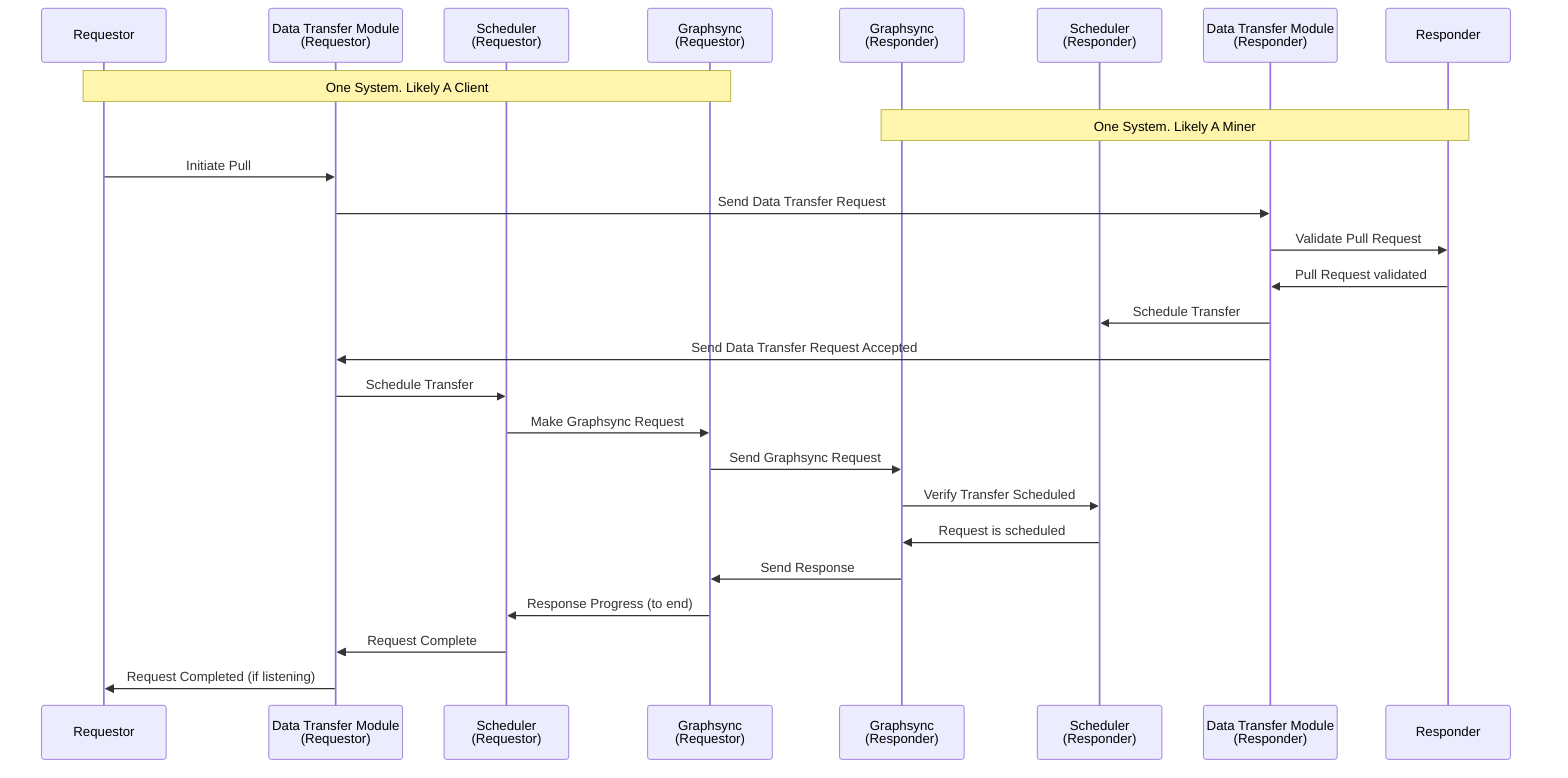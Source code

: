 sequenceDiagram

  participant Requestor
  participant ReqDT as Data Transfer Module <br /> (Requestor)
  participant ReqSC as Scheduler <br /> (Requestor)
  participant ReqGS as Graphsync <br /> (Requestor)
  participant ResGS as Graphsync <br /> (Responder)
  participant ResSC as Scheduler <br /> (Responder)
  participant ResDT as Data Transfer Module <br /> (Responder)
  participant Responder

  Note over Requestor,ReqGS: One System. Likely A Client
  Note over ResGS,Responder: One System. Likely A Miner

  Requestor ->> ReqDT : Initiate Pull
  ReqDT ->> ResDT : Send Data Transfer Request
  ResDT ->> Responder : Validate Pull Request
  Responder ->> ResDT : Pull Request validated
  ResDT ->> ResSC : Schedule Transfer
  ResDT ->> ReqDT : Send Data Transfer Request Accepted
  ReqDT ->> ReqSC : Schedule Transfer
  ReqSC ->> ReqGS : Make Graphsync Request
  ReqGS ->> ResGS : Send Graphsync Request
  ResGS ->> ResSC : Verify Transfer Scheduled
  ResSC ->> ResGS : Request is scheduled
  ResGS ->> ReqGS : Send Response
  ReqGS ->> ReqSC : Response Progress (to end)
  ReqSC ->> ReqDT : Request Complete
  ReqDT ->> Requestor : Request Completed (if listening)
